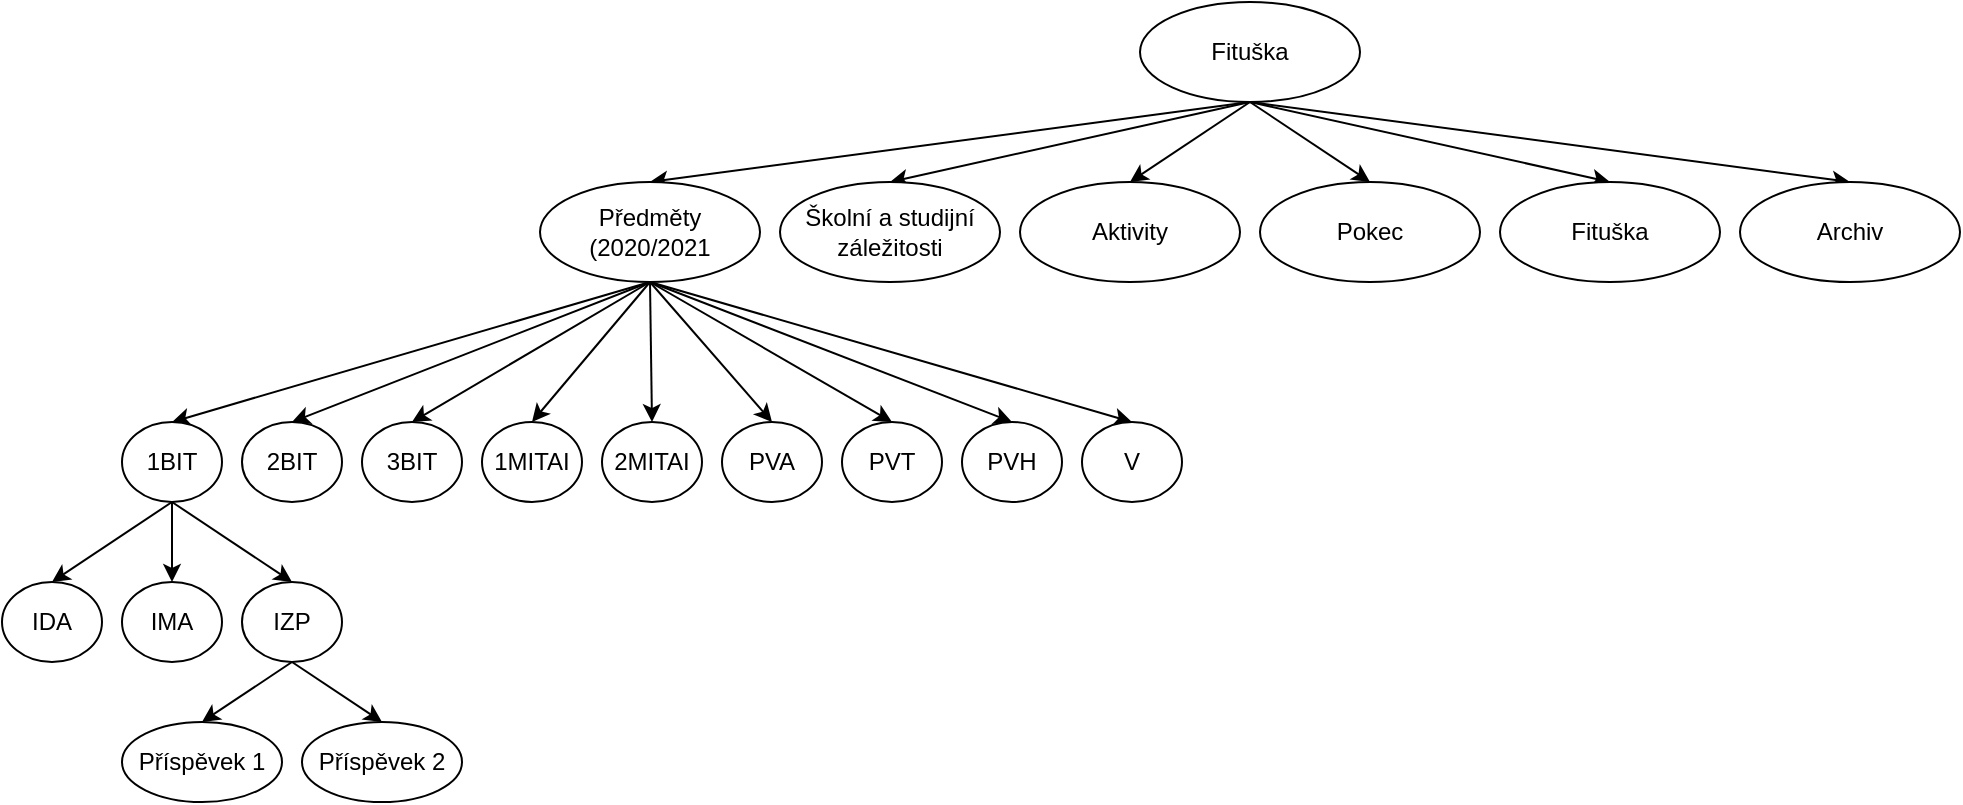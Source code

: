 <mxfile version="14.6.1" type="device"><diagram id="U9nAGJKl0DTkAGFAYCoS" name="Page-1"><mxGraphModel dx="2249" dy="702" grid="1" gridSize="10" guides="1" tooltips="1" connect="1" arrows="1" fold="1" page="1" pageScale="1" pageWidth="827" pageHeight="1169" math="0" shadow="0"><root><mxCell id="0"/><mxCell id="1" parent="0"/><mxCell id="5cu0shto4jJu9fMvl7L5-1" value="Pokec" style="ellipse;whiteSpace=wrap;html=1;" vertex="1" parent="1"><mxGeometry x="419" y="120" width="110" height="50" as="geometry"/></mxCell><mxCell id="5cu0shto4jJu9fMvl7L5-19" style="rounded=0;orthogonalLoop=1;jettySize=auto;html=1;exitX=0.5;exitY=1;exitDx=0;exitDy=0;entryX=0.5;entryY=0;entryDx=0;entryDy=0;" edge="1" parent="1" source="5cu0shto4jJu9fMvl7L5-2" target="5cu0shto4jJu9fMvl7L5-3"><mxGeometry relative="1" as="geometry"/></mxCell><mxCell id="5cu0shto4jJu9fMvl7L5-20" style="edgeStyle=none;rounded=0;orthogonalLoop=1;jettySize=auto;html=1;exitX=0.5;exitY=1;exitDx=0;exitDy=0;entryX=0.5;entryY=0;entryDx=0;entryDy=0;" edge="1" parent="1" source="5cu0shto4jJu9fMvl7L5-2" target="5cu0shto4jJu9fMvl7L5-4"><mxGeometry relative="1" as="geometry"/></mxCell><mxCell id="5cu0shto4jJu9fMvl7L5-21" style="edgeStyle=none;rounded=0;orthogonalLoop=1;jettySize=auto;html=1;exitX=0.5;exitY=1;exitDx=0;exitDy=0;entryX=0.5;entryY=0;entryDx=0;entryDy=0;" edge="1" parent="1" source="5cu0shto4jJu9fMvl7L5-2" target="5cu0shto4jJu9fMvl7L5-5"><mxGeometry relative="1" as="geometry"/></mxCell><mxCell id="5cu0shto4jJu9fMvl7L5-22" style="edgeStyle=none;rounded=0;orthogonalLoop=1;jettySize=auto;html=1;exitX=0.5;exitY=1;exitDx=0;exitDy=0;entryX=0.5;entryY=0;entryDx=0;entryDy=0;" edge="1" parent="1" source="5cu0shto4jJu9fMvl7L5-2" target="5cu0shto4jJu9fMvl7L5-1"><mxGeometry relative="1" as="geometry"/></mxCell><mxCell id="5cu0shto4jJu9fMvl7L5-23" style="edgeStyle=none;rounded=0;orthogonalLoop=1;jettySize=auto;html=1;exitX=0.5;exitY=1;exitDx=0;exitDy=0;entryX=0.5;entryY=0;entryDx=0;entryDy=0;" edge="1" parent="1" source="5cu0shto4jJu9fMvl7L5-2" target="5cu0shto4jJu9fMvl7L5-6"><mxGeometry relative="1" as="geometry"/></mxCell><mxCell id="5cu0shto4jJu9fMvl7L5-24" style="edgeStyle=none;rounded=0;orthogonalLoop=1;jettySize=auto;html=1;exitX=0.5;exitY=1;exitDx=0;exitDy=0;entryX=0.5;entryY=0;entryDx=0;entryDy=0;" edge="1" parent="1" source="5cu0shto4jJu9fMvl7L5-2" target="5cu0shto4jJu9fMvl7L5-7"><mxGeometry relative="1" as="geometry"/></mxCell><mxCell id="5cu0shto4jJu9fMvl7L5-2" value="Fituška" style="ellipse;whiteSpace=wrap;html=1;" vertex="1" parent="1"><mxGeometry x="359" y="30" width="110" height="50" as="geometry"/></mxCell><mxCell id="5cu0shto4jJu9fMvl7L5-25" style="edgeStyle=none;rounded=0;orthogonalLoop=1;jettySize=auto;html=1;exitX=0.5;exitY=1;exitDx=0;exitDy=0;entryX=0.5;entryY=0;entryDx=0;entryDy=0;" edge="1" parent="1" source="5cu0shto4jJu9fMvl7L5-3" target="5cu0shto4jJu9fMvl7L5-8"><mxGeometry relative="1" as="geometry"/></mxCell><mxCell id="5cu0shto4jJu9fMvl7L5-26" style="edgeStyle=none;rounded=0;orthogonalLoop=1;jettySize=auto;html=1;exitX=0.5;exitY=1;exitDx=0;exitDy=0;entryX=0.5;entryY=0;entryDx=0;entryDy=0;" edge="1" parent="1" source="5cu0shto4jJu9fMvl7L5-3" target="5cu0shto4jJu9fMvl7L5-9"><mxGeometry relative="1" as="geometry"/></mxCell><mxCell id="5cu0shto4jJu9fMvl7L5-27" style="edgeStyle=none;rounded=0;orthogonalLoop=1;jettySize=auto;html=1;exitX=0.5;exitY=1;exitDx=0;exitDy=0;entryX=0.5;entryY=0;entryDx=0;entryDy=0;" edge="1" parent="1" source="5cu0shto4jJu9fMvl7L5-3" target="5cu0shto4jJu9fMvl7L5-10"><mxGeometry relative="1" as="geometry"/></mxCell><mxCell id="5cu0shto4jJu9fMvl7L5-28" style="edgeStyle=none;rounded=0;orthogonalLoop=1;jettySize=auto;html=1;exitX=0.5;exitY=1;exitDx=0;exitDy=0;entryX=0.5;entryY=0;entryDx=0;entryDy=0;" edge="1" parent="1" source="5cu0shto4jJu9fMvl7L5-3" target="5cu0shto4jJu9fMvl7L5-11"><mxGeometry relative="1" as="geometry"/></mxCell><mxCell id="5cu0shto4jJu9fMvl7L5-29" style="edgeStyle=none;rounded=0;orthogonalLoop=1;jettySize=auto;html=1;exitX=0.5;exitY=1;exitDx=0;exitDy=0;entryX=0.5;entryY=0;entryDx=0;entryDy=0;" edge="1" parent="1" source="5cu0shto4jJu9fMvl7L5-3" target="5cu0shto4jJu9fMvl7L5-12"><mxGeometry relative="1" as="geometry"/></mxCell><mxCell id="5cu0shto4jJu9fMvl7L5-30" style="edgeStyle=none;rounded=0;orthogonalLoop=1;jettySize=auto;html=1;exitX=0.5;exitY=1;exitDx=0;exitDy=0;entryX=0.5;entryY=0;entryDx=0;entryDy=0;" edge="1" parent="1" source="5cu0shto4jJu9fMvl7L5-3" target="5cu0shto4jJu9fMvl7L5-13"><mxGeometry relative="1" as="geometry"/></mxCell><mxCell id="5cu0shto4jJu9fMvl7L5-31" style="edgeStyle=none;rounded=0;orthogonalLoop=1;jettySize=auto;html=1;exitX=0.5;exitY=1;exitDx=0;exitDy=0;entryX=0.5;entryY=0;entryDx=0;entryDy=0;" edge="1" parent="1" source="5cu0shto4jJu9fMvl7L5-3" target="5cu0shto4jJu9fMvl7L5-14"><mxGeometry relative="1" as="geometry"/></mxCell><mxCell id="5cu0shto4jJu9fMvl7L5-32" style="edgeStyle=none;rounded=0;orthogonalLoop=1;jettySize=auto;html=1;exitX=0.5;exitY=1;exitDx=0;exitDy=0;entryX=0.5;entryY=0;entryDx=0;entryDy=0;" edge="1" parent="1" source="5cu0shto4jJu9fMvl7L5-3" target="5cu0shto4jJu9fMvl7L5-15"><mxGeometry relative="1" as="geometry"/></mxCell><mxCell id="5cu0shto4jJu9fMvl7L5-33" style="edgeStyle=none;rounded=0;orthogonalLoop=1;jettySize=auto;html=1;exitX=0.5;exitY=1;exitDx=0;exitDy=0;entryX=0.5;entryY=0;entryDx=0;entryDy=0;" edge="1" parent="1" source="5cu0shto4jJu9fMvl7L5-3" target="5cu0shto4jJu9fMvl7L5-16"><mxGeometry relative="1" as="geometry"/></mxCell><mxCell id="5cu0shto4jJu9fMvl7L5-3" value="Předměty (2020/2021" style="ellipse;whiteSpace=wrap;html=1;" vertex="1" parent="1"><mxGeometry x="59" y="120" width="110" height="50" as="geometry"/></mxCell><mxCell id="5cu0shto4jJu9fMvl7L5-4" value="Školní a studijní záležitosti" style="ellipse;whiteSpace=wrap;html=1;" vertex="1" parent="1"><mxGeometry x="179" y="120" width="110" height="50" as="geometry"/></mxCell><mxCell id="5cu0shto4jJu9fMvl7L5-5" value="Aktivity" style="ellipse;whiteSpace=wrap;html=1;" vertex="1" parent="1"><mxGeometry x="299" y="120" width="110" height="50" as="geometry"/></mxCell><mxCell id="5cu0shto4jJu9fMvl7L5-6" value="Fituška" style="ellipse;whiteSpace=wrap;html=1;" vertex="1" parent="1"><mxGeometry x="539" y="120" width="110" height="50" as="geometry"/></mxCell><mxCell id="5cu0shto4jJu9fMvl7L5-7" value="Archiv" style="ellipse;whiteSpace=wrap;html=1;" vertex="1" parent="1"><mxGeometry x="659" y="120" width="110" height="50" as="geometry"/></mxCell><mxCell id="5cu0shto4jJu9fMvl7L5-34" style="edgeStyle=none;rounded=0;orthogonalLoop=1;jettySize=auto;html=1;exitX=0.5;exitY=1;exitDx=0;exitDy=0;entryX=0.5;entryY=0;entryDx=0;entryDy=0;" edge="1" parent="1" source="5cu0shto4jJu9fMvl7L5-8" target="5cu0shto4jJu9fMvl7L5-17"><mxGeometry relative="1" as="geometry"/></mxCell><mxCell id="5cu0shto4jJu9fMvl7L5-36" style="edgeStyle=none;rounded=0;orthogonalLoop=1;jettySize=auto;html=1;exitX=0.5;exitY=1;exitDx=0;exitDy=0;entryX=0.5;entryY=0;entryDx=0;entryDy=0;" edge="1" parent="1" source="5cu0shto4jJu9fMvl7L5-8" target="5cu0shto4jJu9fMvl7L5-18"><mxGeometry relative="1" as="geometry"/></mxCell><mxCell id="5cu0shto4jJu9fMvl7L5-38" style="edgeStyle=none;rounded=0;orthogonalLoop=1;jettySize=auto;html=1;exitX=0.5;exitY=1;exitDx=0;exitDy=0;entryX=0.5;entryY=0;entryDx=0;entryDy=0;" edge="1" parent="1" source="5cu0shto4jJu9fMvl7L5-8" target="5cu0shto4jJu9fMvl7L5-37"><mxGeometry relative="1" as="geometry"/></mxCell><mxCell id="5cu0shto4jJu9fMvl7L5-8" value="1BIT" style="ellipse;whiteSpace=wrap;html=1;" vertex="1" parent="1"><mxGeometry x="-150" y="240" width="50" height="40" as="geometry"/></mxCell><mxCell id="5cu0shto4jJu9fMvl7L5-9" value="2BIT" style="ellipse;whiteSpace=wrap;html=1;" vertex="1" parent="1"><mxGeometry x="-90" y="240" width="50" height="40" as="geometry"/></mxCell><mxCell id="5cu0shto4jJu9fMvl7L5-10" value="3BIT" style="ellipse;whiteSpace=wrap;html=1;" vertex="1" parent="1"><mxGeometry x="-30" y="240" width="50" height="40" as="geometry"/></mxCell><mxCell id="5cu0shto4jJu9fMvl7L5-11" value="1MITAI" style="ellipse;whiteSpace=wrap;html=1;" vertex="1" parent="1"><mxGeometry x="30" y="240" width="50" height="40" as="geometry"/></mxCell><mxCell id="5cu0shto4jJu9fMvl7L5-12" value="2MITAI" style="ellipse;whiteSpace=wrap;html=1;" vertex="1" parent="1"><mxGeometry x="90" y="240" width="50" height="40" as="geometry"/></mxCell><mxCell id="5cu0shto4jJu9fMvl7L5-13" value="PVA" style="ellipse;whiteSpace=wrap;html=1;" vertex="1" parent="1"><mxGeometry x="150" y="240" width="50" height="40" as="geometry"/></mxCell><mxCell id="5cu0shto4jJu9fMvl7L5-14" value="PVT" style="ellipse;whiteSpace=wrap;html=1;" vertex="1" parent="1"><mxGeometry x="210" y="240" width="50" height="40" as="geometry"/></mxCell><mxCell id="5cu0shto4jJu9fMvl7L5-15" value="PVH" style="ellipse;whiteSpace=wrap;html=1;" vertex="1" parent="1"><mxGeometry x="270" y="240" width="50" height="40" as="geometry"/></mxCell><mxCell id="5cu0shto4jJu9fMvl7L5-16" value="V" style="ellipse;whiteSpace=wrap;html=1;" vertex="1" parent="1"><mxGeometry x="330" y="240" width="50" height="40" as="geometry"/></mxCell><mxCell id="5cu0shto4jJu9fMvl7L5-17" value="IDA" style="ellipse;whiteSpace=wrap;html=1;" vertex="1" parent="1"><mxGeometry x="-210" y="320" width="50" height="40" as="geometry"/></mxCell><mxCell id="5cu0shto4jJu9fMvl7L5-18" value="IMA" style="ellipse;whiteSpace=wrap;html=1;" vertex="1" parent="1"><mxGeometry x="-150" y="320" width="50" height="40" as="geometry"/></mxCell><mxCell id="5cu0shto4jJu9fMvl7L5-41" style="edgeStyle=none;rounded=0;orthogonalLoop=1;jettySize=auto;html=1;exitX=0.5;exitY=1;exitDx=0;exitDy=0;entryX=0.5;entryY=0;entryDx=0;entryDy=0;" edge="1" parent="1" source="5cu0shto4jJu9fMvl7L5-37" target="5cu0shto4jJu9fMvl7L5-39"><mxGeometry relative="1" as="geometry"/></mxCell><mxCell id="5cu0shto4jJu9fMvl7L5-42" style="edgeStyle=none;rounded=0;orthogonalLoop=1;jettySize=auto;html=1;exitX=0.5;exitY=1;exitDx=0;exitDy=0;entryX=0.5;entryY=0;entryDx=0;entryDy=0;" edge="1" parent="1" source="5cu0shto4jJu9fMvl7L5-37" target="5cu0shto4jJu9fMvl7L5-40"><mxGeometry relative="1" as="geometry"/></mxCell><mxCell id="5cu0shto4jJu9fMvl7L5-37" value="IZP" style="ellipse;whiteSpace=wrap;html=1;" vertex="1" parent="1"><mxGeometry x="-90" y="320" width="50" height="40" as="geometry"/></mxCell><mxCell id="5cu0shto4jJu9fMvl7L5-39" value="Příspěvek 1" style="ellipse;whiteSpace=wrap;html=1;" vertex="1" parent="1"><mxGeometry x="-150" y="390" width="80" height="40" as="geometry"/></mxCell><mxCell id="5cu0shto4jJu9fMvl7L5-40" value="Příspěvek 2" style="ellipse;whiteSpace=wrap;html=1;" vertex="1" parent="1"><mxGeometry x="-60" y="390" width="80" height="40" as="geometry"/></mxCell></root></mxGraphModel></diagram></mxfile>